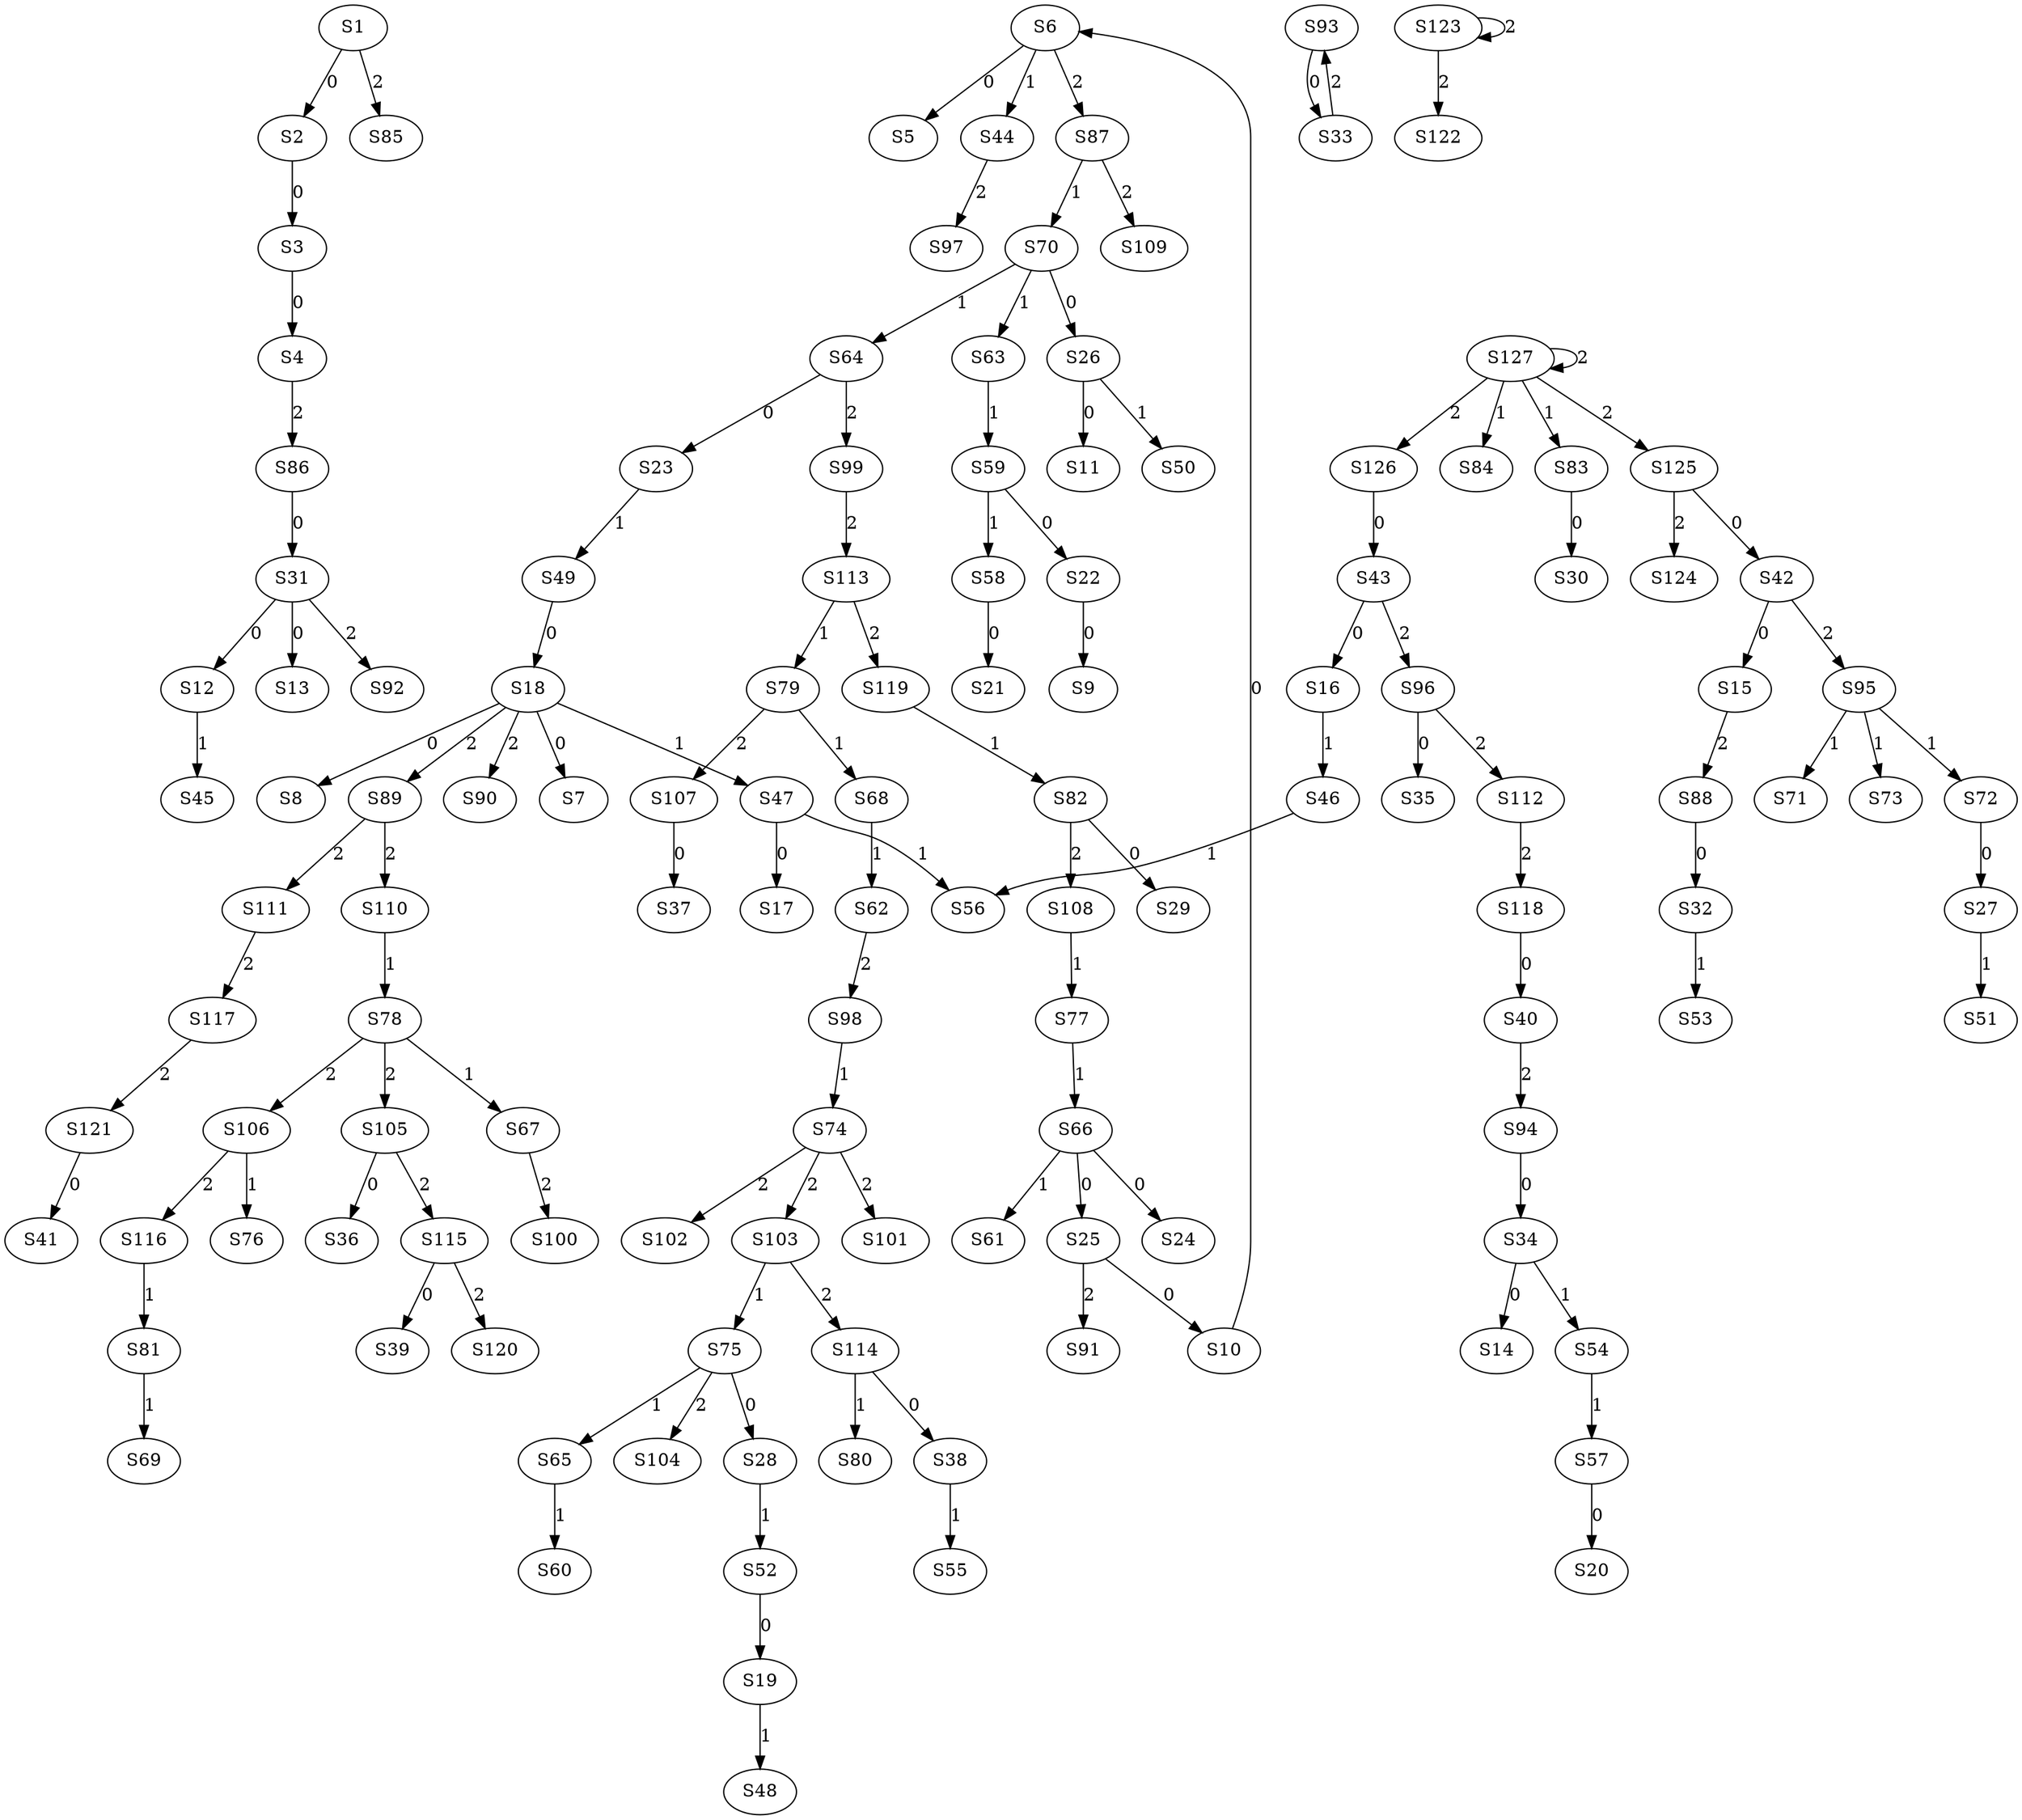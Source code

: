 strict digraph {
	S1 -> S2 [ label = 0 ];
	S2 -> S3 [ label = 0 ];
	S3 -> S4 [ label = 0 ];
	S6 -> S5 [ label = 0 ];
	S10 -> S6 [ label = 0 ];
	S18 -> S7 [ label = 0 ];
	S18 -> S8 [ label = 0 ];
	S22 -> S9 [ label = 0 ];
	S25 -> S10 [ label = 0 ];
	S26 -> S11 [ label = 0 ];
	S31 -> S12 [ label = 0 ];
	S31 -> S13 [ label = 0 ];
	S34 -> S14 [ label = 0 ];
	S42 -> S15 [ label = 0 ];
	S43 -> S16 [ label = 0 ];
	S47 -> S17 [ label = 0 ];
	S49 -> S18 [ label = 0 ];
	S52 -> S19 [ label = 0 ];
	S57 -> S20 [ label = 0 ];
	S58 -> S21 [ label = 0 ];
	S59 -> S22 [ label = 0 ];
	S64 -> S23 [ label = 0 ];
	S66 -> S24 [ label = 0 ];
	S66 -> S25 [ label = 0 ];
	S70 -> S26 [ label = 0 ];
	S72 -> S27 [ label = 0 ];
	S75 -> S28 [ label = 0 ];
	S82 -> S29 [ label = 0 ];
	S83 -> S30 [ label = 0 ];
	S86 -> S31 [ label = 0 ];
	S88 -> S32 [ label = 0 ];
	S93 -> S33 [ label = 0 ];
	S94 -> S34 [ label = 0 ];
	S96 -> S35 [ label = 0 ];
	S105 -> S36 [ label = 0 ];
	S107 -> S37 [ label = 0 ];
	S114 -> S38 [ label = 0 ];
	S115 -> S39 [ label = 0 ];
	S118 -> S40 [ label = 0 ];
	S121 -> S41 [ label = 0 ];
	S125 -> S42 [ label = 0 ];
	S126 -> S43 [ label = 0 ];
	S6 -> S44 [ label = 1 ];
	S12 -> S45 [ label = 1 ];
	S16 -> S46 [ label = 1 ];
	S18 -> S47 [ label = 1 ];
	S19 -> S48 [ label = 1 ];
	S23 -> S49 [ label = 1 ];
	S26 -> S50 [ label = 1 ];
	S27 -> S51 [ label = 1 ];
	S28 -> S52 [ label = 1 ];
	S32 -> S53 [ label = 1 ];
	S34 -> S54 [ label = 1 ];
	S38 -> S55 [ label = 1 ];
	S46 -> S56 [ label = 1 ];
	S54 -> S57 [ label = 1 ];
	S59 -> S58 [ label = 1 ];
	S63 -> S59 [ label = 1 ];
	S65 -> S60 [ label = 1 ];
	S66 -> S61 [ label = 1 ];
	S68 -> S62 [ label = 1 ];
	S70 -> S63 [ label = 1 ];
	S70 -> S64 [ label = 1 ];
	S75 -> S65 [ label = 1 ];
	S77 -> S66 [ label = 1 ];
	S78 -> S67 [ label = 1 ];
	S79 -> S68 [ label = 1 ];
	S81 -> S69 [ label = 1 ];
	S87 -> S70 [ label = 1 ];
	S95 -> S71 [ label = 1 ];
	S95 -> S72 [ label = 1 ];
	S95 -> S73 [ label = 1 ];
	S98 -> S74 [ label = 1 ];
	S103 -> S75 [ label = 1 ];
	S106 -> S76 [ label = 1 ];
	S108 -> S77 [ label = 1 ];
	S110 -> S78 [ label = 1 ];
	S113 -> S79 [ label = 1 ];
	S114 -> S80 [ label = 1 ];
	S116 -> S81 [ label = 1 ];
	S119 -> S82 [ label = 1 ];
	S127 -> S83 [ label = 1 ];
	S127 -> S84 [ label = 1 ];
	S1 -> S85 [ label = 2 ];
	S4 -> S86 [ label = 2 ];
	S6 -> S87 [ label = 2 ];
	S15 -> S88 [ label = 2 ];
	S18 -> S89 [ label = 2 ];
	S18 -> S90 [ label = 2 ];
	S25 -> S91 [ label = 2 ];
	S31 -> S92 [ label = 2 ];
	S33 -> S93 [ label = 2 ];
	S40 -> S94 [ label = 2 ];
	S42 -> S95 [ label = 2 ];
	S43 -> S96 [ label = 2 ];
	S44 -> S97 [ label = 2 ];
	S62 -> S98 [ label = 2 ];
	S64 -> S99 [ label = 2 ];
	S67 -> S100 [ label = 2 ];
	S74 -> S101 [ label = 2 ];
	S74 -> S102 [ label = 2 ];
	S74 -> S103 [ label = 2 ];
	S75 -> S104 [ label = 2 ];
	S78 -> S105 [ label = 2 ];
	S78 -> S106 [ label = 2 ];
	S79 -> S107 [ label = 2 ];
	S82 -> S108 [ label = 2 ];
	S87 -> S109 [ label = 2 ];
	S89 -> S110 [ label = 2 ];
	S89 -> S111 [ label = 2 ];
	S96 -> S112 [ label = 2 ];
	S99 -> S113 [ label = 2 ];
	S103 -> S114 [ label = 2 ];
	S105 -> S115 [ label = 2 ];
	S106 -> S116 [ label = 2 ];
	S111 -> S117 [ label = 2 ];
	S112 -> S118 [ label = 2 ];
	S113 -> S119 [ label = 2 ];
	S115 -> S120 [ label = 2 ];
	S117 -> S121 [ label = 2 ];
	S123 -> S122 [ label = 2 ];
	S123 -> S123 [ label = 2 ];
	S125 -> S124 [ label = 2 ];
	S127 -> S125 [ label = 2 ];
	S127 -> S126 [ label = 2 ];
	S127 -> S127 [ label = 2 ];
	S47 -> S56 [ label = 1 ];
}